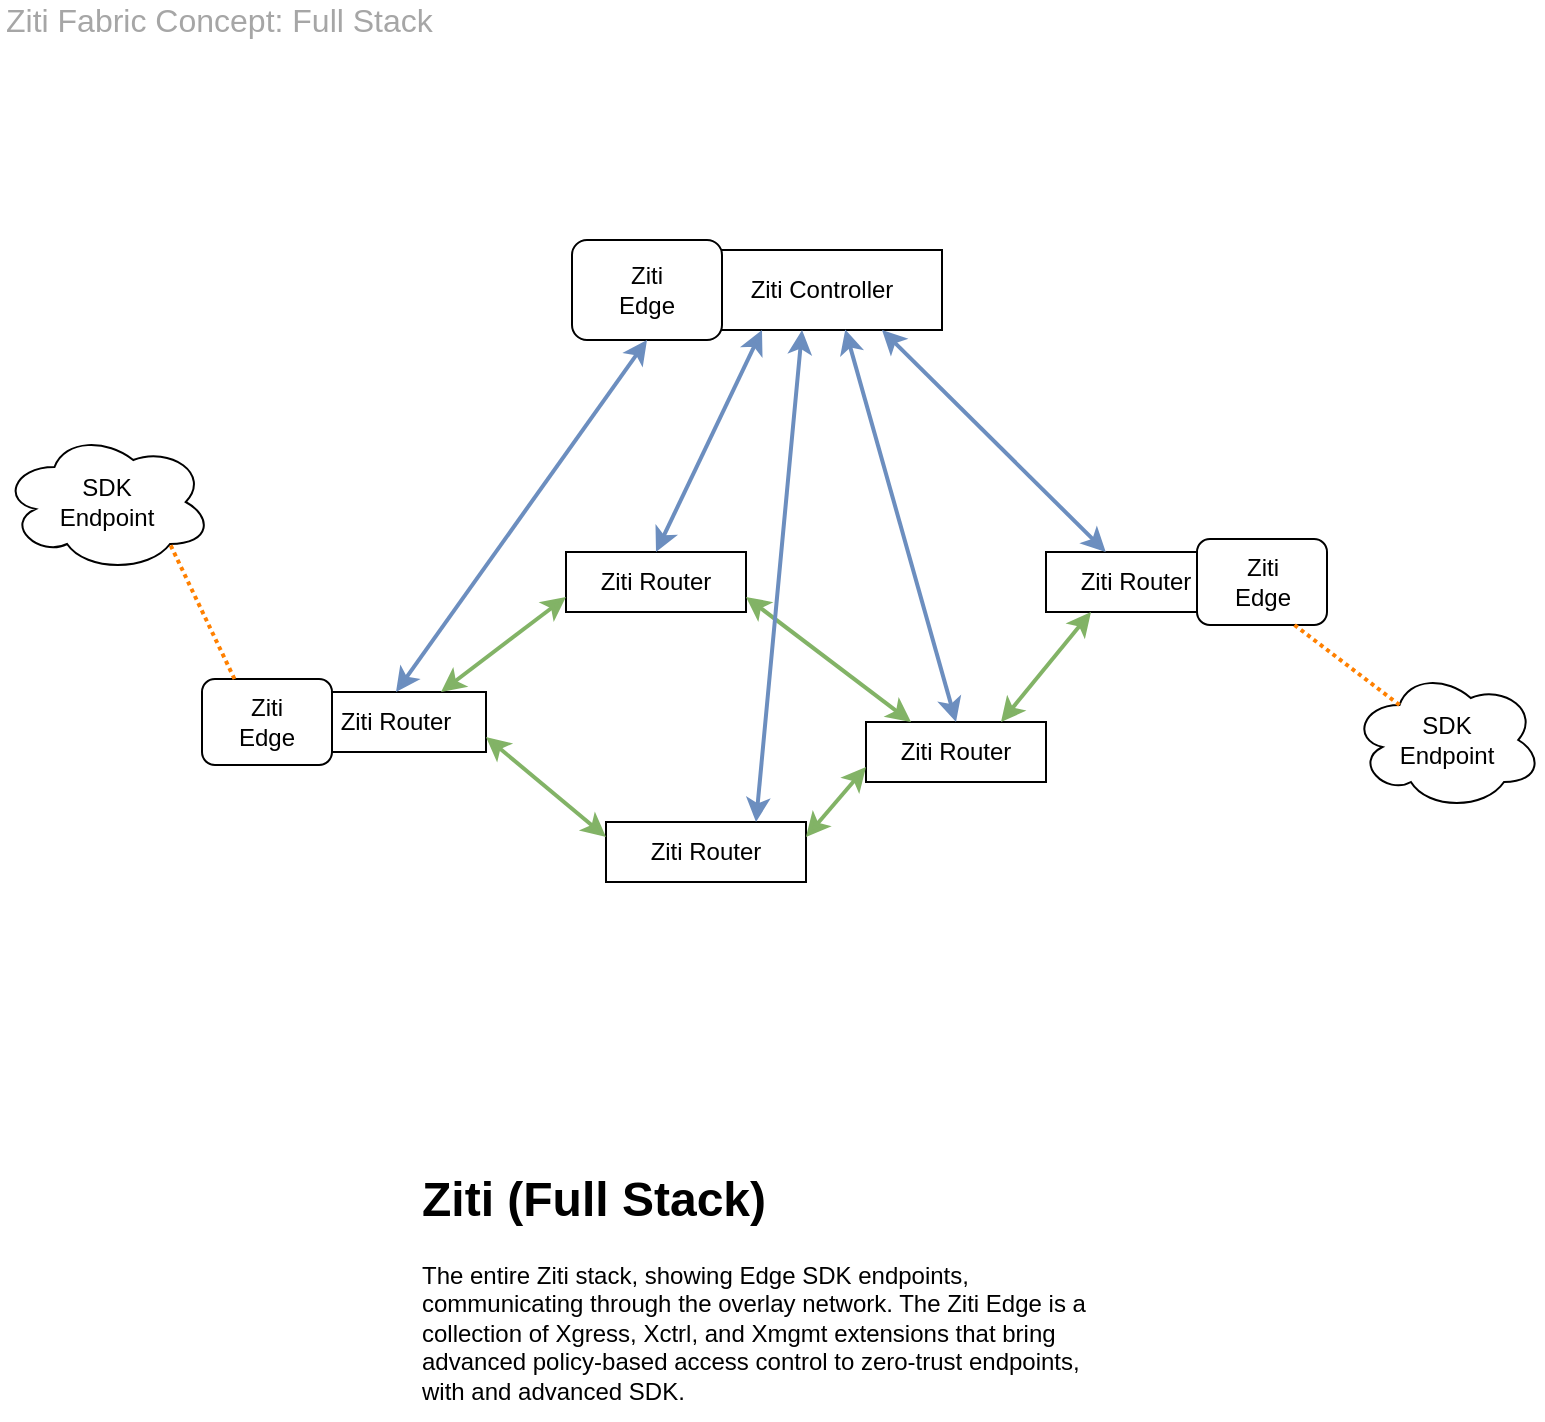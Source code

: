 <mxfile version="10.8.8" type="device"><diagram id="TRkE9VcBqJDX3YJYIKU7" name="Page-1"><mxGraphModel dx="1245" dy="1139" grid="1" gridSize="10" guides="1" tooltips="1" connect="1" arrows="1" fold="1" page="1" pageScale="1" pageWidth="850" pageHeight="1100" math="0" shadow="0"><root><mxCell id="0"/><mxCell id="1" parent="0"/><mxCell id="PceI9GwG7znB6K-WXM1j-1" value="&lt;span style=&quot;font-size: 16px&quot;&gt;Ziti Fabric Concept: Full Stack&lt;br&gt;&lt;/span&gt;" style="text;html=1;strokeColor=none;fillColor=none;align=left;verticalAlign=middle;whiteSpace=wrap;rounded=0;fontColor=#A6A6A6;" vertex="1" parent="1"><mxGeometry x="40" y="20" width="770" height="20" as="geometry"/></mxCell><mxCell id="PceI9GwG7znB6K-WXM1j-2" value="Ziti Router" style="rounded=0;whiteSpace=wrap;html=1;" vertex="1" parent="1"><mxGeometry x="192" y="366" width="90" height="30" as="geometry"/></mxCell><mxCell id="PceI9GwG7znB6K-WXM1j-3" value="&lt;font color=&quot;#000000&quot;&gt;SDK&lt;br&gt;Endpoint&lt;br&gt;&lt;/font&gt;" style="ellipse;shape=cloud;whiteSpace=wrap;html=1;fontColor=#82B366;" vertex="1" parent="1"><mxGeometry x="40" y="236" width="105" height="70" as="geometry"/></mxCell><mxCell id="PceI9GwG7znB6K-WXM1j-4" value="Ziti Router" style="rounded=0;whiteSpace=wrap;html=1;" vertex="1" parent="1"><mxGeometry x="562" y="296" width="90" height="30" as="geometry"/></mxCell><mxCell id="PceI9GwG7znB6K-WXM1j-5" value="Ziti Router" style="rounded=0;whiteSpace=wrap;html=1;" vertex="1" parent="1"><mxGeometry x="342" y="431" width="100" height="30" as="geometry"/></mxCell><mxCell id="PceI9GwG7znB6K-WXM1j-6" value="Ziti Router" style="rounded=0;whiteSpace=wrap;html=1;" vertex="1" parent="1"><mxGeometry x="472" y="381" width="90" height="30" as="geometry"/></mxCell><mxCell id="PceI9GwG7znB6K-WXM1j-7" value="Ziti Router" style="rounded=0;whiteSpace=wrap;html=1;" vertex="1" parent="1"><mxGeometry x="322" y="296" width="90" height="30" as="geometry"/></mxCell><mxCell id="PceI9GwG7znB6K-WXM1j-8" value="" style="endArrow=classic;startArrow=classic;html=1;exitX=0;exitY=0.25;exitDx=0;exitDy=0;entryX=1;entryY=0.75;entryDx=0;entryDy=0;fillColor=#d5e8d4;strokeColor=#82B366;strokeWidth=2;" edge="1" parent="1" source="PceI9GwG7znB6K-WXM1j-5" target="PceI9GwG7znB6K-WXM1j-2"><mxGeometry width="50" height="50" relative="1" as="geometry"><mxPoint x="272" y="396" as="sourcePoint"/><mxPoint x="352" y="326" as="targetPoint"/></mxGeometry></mxCell><mxCell id="PceI9GwG7znB6K-WXM1j-9" value="" style="endArrow=classic;startArrow=classic;html=1;exitX=0.25;exitY=0;exitDx=0;exitDy=0;fillColor=#d5e8d4;strokeColor=#82b366;strokeWidth=2;entryX=1;entryY=0.75;entryDx=0;entryDy=0;" edge="1" parent="1" source="PceI9GwG7znB6K-WXM1j-6" target="PceI9GwG7znB6K-WXM1j-7"><mxGeometry width="50" height="50" relative="1" as="geometry"><mxPoint x="282" y="406" as="sourcePoint"/><mxPoint x="432" y="326" as="targetPoint"/></mxGeometry></mxCell><mxCell id="PceI9GwG7znB6K-WXM1j-10" value="" style="endArrow=classic;startArrow=classic;html=1;exitX=1;exitY=0.25;exitDx=0;exitDy=0;entryX=0;entryY=0.75;entryDx=0;entryDy=0;fillColor=#d5e8d4;strokeColor=#82B366;strokeWidth=2;" edge="1" parent="1" source="PceI9GwG7znB6K-WXM1j-5" target="PceI9GwG7znB6K-WXM1j-6"><mxGeometry width="50" height="50" relative="1" as="geometry"><mxPoint x="292" y="416" as="sourcePoint"/><mxPoint x="372" y="346" as="targetPoint"/></mxGeometry></mxCell><mxCell id="PceI9GwG7znB6K-WXM1j-11" value="" style="endArrow=classic;startArrow=classic;html=1;exitX=0.75;exitY=0;exitDx=0;exitDy=0;fillColor=#d5e8d4;strokeColor=#82b366;strokeWidth=2;entryX=0.25;entryY=1;entryDx=0;entryDy=0;" edge="1" parent="1" source="PceI9GwG7znB6K-WXM1j-6" target="PceI9GwG7znB6K-WXM1j-4"><mxGeometry width="50" height="50" relative="1" as="geometry"><mxPoint x="552" y="436" as="sourcePoint"/><mxPoint x="442" y="336" as="targetPoint"/></mxGeometry></mxCell><mxCell id="PceI9GwG7znB6K-WXM1j-12" value="" style="endArrow=classic;startArrow=classic;html=1;exitX=0;exitY=0.75;exitDx=0;exitDy=0;entryX=0.75;entryY=0;entryDx=0;entryDy=0;fillColor=#d5e8d4;strokeColor=#82b366;strokeWidth=2;" edge="1" parent="1" source="PceI9GwG7znB6K-WXM1j-7" target="PceI9GwG7znB6K-WXM1j-2"><mxGeometry width="50" height="50" relative="1" as="geometry"><mxPoint x="402" y="516" as="sourcePoint"/><mxPoint x="382" y="336" as="targetPoint"/></mxGeometry></mxCell><mxCell id="PceI9GwG7znB6K-WXM1j-13" value="&lt;font color=&quot;#000000&quot;&gt;SDK&lt;br&gt;Endpoint&lt;/font&gt;&lt;br&gt;" style="ellipse;shape=cloud;whiteSpace=wrap;html=1;fontColor=#82B366;" vertex="1" parent="1"><mxGeometry x="715" y="355" width="95" height="70" as="geometry"/></mxCell><mxCell id="PceI9GwG7znB6K-WXM1j-14" value="Ziti Controller" style="rounded=0;whiteSpace=wrap;html=1;" vertex="1" parent="1"><mxGeometry x="390" y="145" width="120" height="40" as="geometry"/></mxCell><mxCell id="PceI9GwG7znB6K-WXM1j-15" value="Ziti&lt;br&gt;Edge&lt;br&gt;" style="rounded=1;whiteSpace=wrap;html=1;" vertex="1" parent="1"><mxGeometry x="325" y="140" width="75" height="50" as="geometry"/></mxCell><mxCell id="PceI9GwG7znB6K-WXM1j-16" value="Ziti&lt;br&gt;Edge&lt;br&gt;" style="rounded=1;whiteSpace=wrap;html=1;" vertex="1" parent="1"><mxGeometry x="140" y="359.5" width="65" height="43" as="geometry"/></mxCell><mxCell id="PceI9GwG7znB6K-WXM1j-17" value="" style="endArrow=none;dashed=1;html=1;strokeColor=#FF8000;strokeWidth=2;fontColor=#82B366;exitX=0.25;exitY=0;exitDx=0;exitDy=0;entryX=0.8;entryY=0.8;entryDx=0;entryDy=0;dashPattern=1 1;entryPerimeter=0;" edge="1" parent="1" source="PceI9GwG7znB6K-WXM1j-16" target="PceI9GwG7znB6K-WXM1j-3"><mxGeometry width="50" height="50" relative="1" as="geometry"><mxPoint x="729" y="344.5" as="sourcePoint"/><mxPoint x="662" y="328.5" as="targetPoint"/></mxGeometry></mxCell><mxCell id="PceI9GwG7znB6K-WXM1j-18" value="Ziti&lt;br&gt;Edge&lt;br&gt;" style="rounded=1;whiteSpace=wrap;html=1;" vertex="1" parent="1"><mxGeometry x="637.5" y="289.5" width="65" height="43" as="geometry"/></mxCell><mxCell id="PceI9GwG7znB6K-WXM1j-19" value="" style="endArrow=none;dashed=1;html=1;strokeColor=#FF8000;strokeWidth=2;fontColor=#82B366;exitX=0.25;exitY=0.25;exitDx=0;exitDy=0;entryX=0.75;entryY=1;entryDx=0;entryDy=0;dashPattern=1 1;exitPerimeter=0;" edge="1" parent="1" source="PceI9GwG7znB6K-WXM1j-13" target="PceI9GwG7znB6K-WXM1j-18"><mxGeometry width="50" height="50" relative="1" as="geometry"><mxPoint x="166" y="369.5" as="sourcePoint"/><mxPoint x="134" y="302.5" as="targetPoint"/></mxGeometry></mxCell><mxCell id="PceI9GwG7znB6K-WXM1j-20" value="" style="endArrow=classic;startArrow=classic;html=1;exitX=0.5;exitY=1;exitDx=0;exitDy=0;entryX=0.5;entryY=0;entryDx=0;entryDy=0;fillColor=#dae8fc;strokeColor=#6c8ebf;strokeWidth=2;" edge="1" parent="1" source="PceI9GwG7znB6K-WXM1j-15" target="PceI9GwG7znB6K-WXM1j-2"><mxGeometry width="50" height="50" relative="1" as="geometry"><mxPoint x="549.588" y="-181.912" as="sourcePoint"/><mxPoint x="449.588" y="-301.912" as="targetPoint"/></mxGeometry></mxCell><mxCell id="PceI9GwG7znB6K-WXM1j-21" value="" style="endArrow=classic;startArrow=classic;html=1;exitX=0.25;exitY=1;exitDx=0;exitDy=0;entryX=0.5;entryY=0;entryDx=0;entryDy=0;fillColor=#dae8fc;strokeColor=#6c8ebf;strokeWidth=2;" edge="1" parent="1" source="PceI9GwG7znB6K-WXM1j-14" target="PceI9GwG7znB6K-WXM1j-7"><mxGeometry width="50" height="50" relative="1" as="geometry"><mxPoint x="373" y="200.5" as="sourcePoint"/><mxPoint x="247" y="376.5" as="targetPoint"/></mxGeometry></mxCell><mxCell id="PceI9GwG7znB6K-WXM1j-22" value="" style="endArrow=classic;startArrow=classic;html=1;exitX=0.417;exitY=1;exitDx=0;exitDy=0;entryX=0.75;entryY=0;entryDx=0;entryDy=0;fillColor=#dae8fc;strokeColor=#6c8ebf;strokeWidth=2;exitPerimeter=0;" edge="1" parent="1" source="PceI9GwG7znB6K-WXM1j-14" target="PceI9GwG7znB6K-WXM1j-5"><mxGeometry width="50" height="50" relative="1" as="geometry"><mxPoint x="430" y="195.5" as="sourcePoint"/><mxPoint x="377" y="306.5" as="targetPoint"/></mxGeometry></mxCell><mxCell id="PceI9GwG7znB6K-WXM1j-23" value="" style="endArrow=classic;startArrow=classic;html=1;entryX=0.5;entryY=0;entryDx=0;entryDy=0;fillColor=#dae8fc;strokeColor=#6c8ebf;strokeWidth=2;exitX=0.597;exitY=0.994;exitDx=0;exitDy=0;exitPerimeter=0;" edge="1" parent="1" target="PceI9GwG7znB6K-WXM1j-6" source="PceI9GwG7znB6K-WXM1j-14"><mxGeometry width="50" height="50" relative="1" as="geometry"><mxPoint x="470" y="186.5" as="sourcePoint"/><mxPoint x="387" y="316.5" as="targetPoint"/></mxGeometry></mxCell><mxCell id="PceI9GwG7znB6K-WXM1j-24" value="" style="endArrow=classic;startArrow=classic;html=1;exitX=0.75;exitY=1;exitDx=0;exitDy=0;fillColor=#dae8fc;strokeColor=#6c8ebf;strokeWidth=2;" edge="1" parent="1" source="PceI9GwG7znB6K-WXM1j-14" target="PceI9GwG7znB6K-WXM1j-4"><mxGeometry width="50" height="50" relative="1" as="geometry"><mxPoint x="450" y="215.5" as="sourcePoint"/><mxPoint x="397" y="326.5" as="targetPoint"/></mxGeometry></mxCell><mxCell id="PceI9GwG7znB6K-WXM1j-25" value="&lt;h1&gt;Ziti (Full Stack)&lt;/h1&gt;&lt;p&gt;The entire Ziti stack, showing Edge SDK endpoints, communicating through the overlay network. The Ziti Edge is a collection of Xgress, Xctrl, and Xmgmt extensions that bring advanced policy-based access control to zero-trust endpoints, with and advanced SDK.&lt;/p&gt;" style="text;html=1;strokeColor=none;fillColor=none;spacing=5;spacingTop=-20;whiteSpace=wrap;overflow=hidden;rounded=0;" vertex="1" parent="1"><mxGeometry x="245" y="600" width="360" height="130" as="geometry"/></mxCell></root></mxGraphModel></diagram></mxfile>